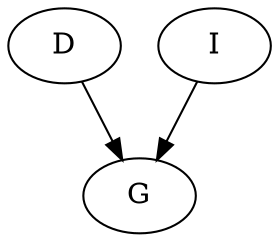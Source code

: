 digraph {
    0 [ label = "D" ]
    1 [ label = "I" ]
    2 [ label = "G" ]
    0 -> 2 [ ]
    1 -> 2 [ ]
}
